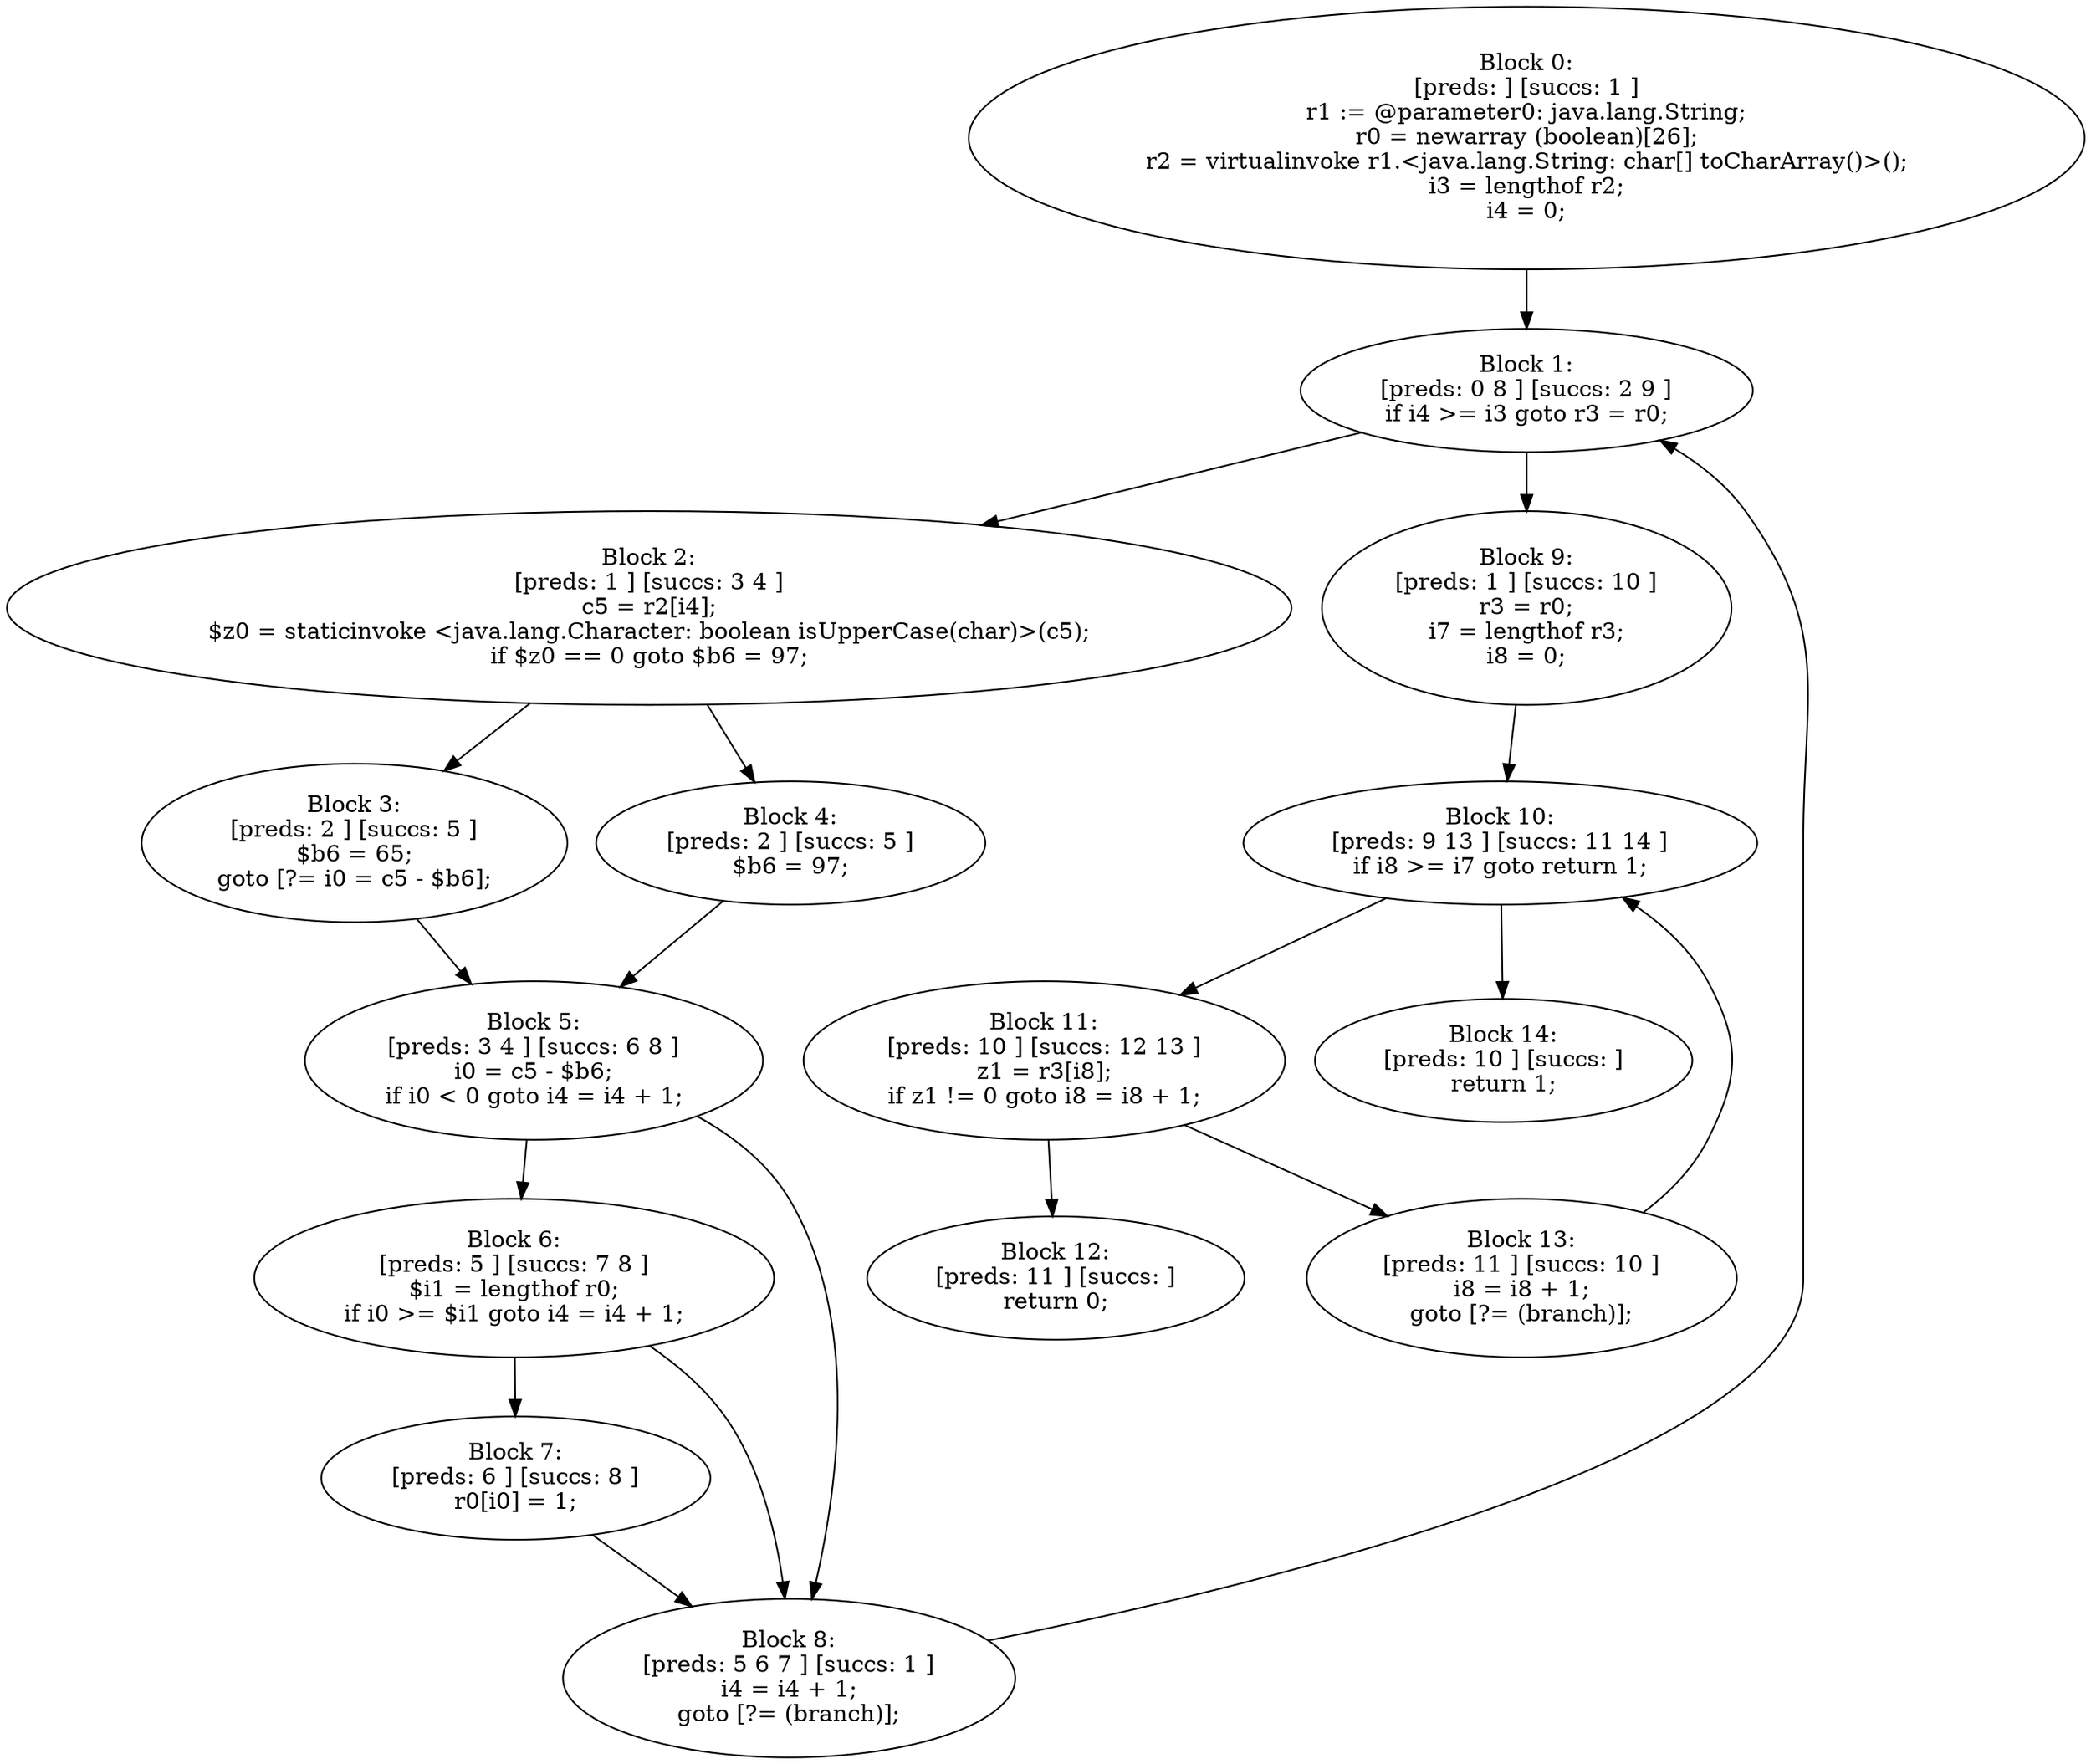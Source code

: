 digraph "unitGraph" {
    "Block 0:
[preds: ] [succs: 1 ]
r1 := @parameter0: java.lang.String;
r0 = newarray (boolean)[26];
r2 = virtualinvoke r1.<java.lang.String: char[] toCharArray()>();
i3 = lengthof r2;
i4 = 0;
"
    "Block 1:
[preds: 0 8 ] [succs: 2 9 ]
if i4 >= i3 goto r3 = r0;
"
    "Block 2:
[preds: 1 ] [succs: 3 4 ]
c5 = r2[i4];
$z0 = staticinvoke <java.lang.Character: boolean isUpperCase(char)>(c5);
if $z0 == 0 goto $b6 = 97;
"
    "Block 3:
[preds: 2 ] [succs: 5 ]
$b6 = 65;
goto [?= i0 = c5 - $b6];
"
    "Block 4:
[preds: 2 ] [succs: 5 ]
$b6 = 97;
"
    "Block 5:
[preds: 3 4 ] [succs: 6 8 ]
i0 = c5 - $b6;
if i0 < 0 goto i4 = i4 + 1;
"
    "Block 6:
[preds: 5 ] [succs: 7 8 ]
$i1 = lengthof r0;
if i0 >= $i1 goto i4 = i4 + 1;
"
    "Block 7:
[preds: 6 ] [succs: 8 ]
r0[i0] = 1;
"
    "Block 8:
[preds: 5 6 7 ] [succs: 1 ]
i4 = i4 + 1;
goto [?= (branch)];
"
    "Block 9:
[preds: 1 ] [succs: 10 ]
r3 = r0;
i7 = lengthof r3;
i8 = 0;
"
    "Block 10:
[preds: 9 13 ] [succs: 11 14 ]
if i8 >= i7 goto return 1;
"
    "Block 11:
[preds: 10 ] [succs: 12 13 ]
z1 = r3[i8];
if z1 != 0 goto i8 = i8 + 1;
"
    "Block 12:
[preds: 11 ] [succs: ]
return 0;
"
    "Block 13:
[preds: 11 ] [succs: 10 ]
i8 = i8 + 1;
goto [?= (branch)];
"
    "Block 14:
[preds: 10 ] [succs: ]
return 1;
"
    "Block 0:
[preds: ] [succs: 1 ]
r1 := @parameter0: java.lang.String;
r0 = newarray (boolean)[26];
r2 = virtualinvoke r1.<java.lang.String: char[] toCharArray()>();
i3 = lengthof r2;
i4 = 0;
"->"Block 1:
[preds: 0 8 ] [succs: 2 9 ]
if i4 >= i3 goto r3 = r0;
";
    "Block 1:
[preds: 0 8 ] [succs: 2 9 ]
if i4 >= i3 goto r3 = r0;
"->"Block 2:
[preds: 1 ] [succs: 3 4 ]
c5 = r2[i4];
$z0 = staticinvoke <java.lang.Character: boolean isUpperCase(char)>(c5);
if $z0 == 0 goto $b6 = 97;
";
    "Block 1:
[preds: 0 8 ] [succs: 2 9 ]
if i4 >= i3 goto r3 = r0;
"->"Block 9:
[preds: 1 ] [succs: 10 ]
r3 = r0;
i7 = lengthof r3;
i8 = 0;
";
    "Block 2:
[preds: 1 ] [succs: 3 4 ]
c5 = r2[i4];
$z0 = staticinvoke <java.lang.Character: boolean isUpperCase(char)>(c5);
if $z0 == 0 goto $b6 = 97;
"->"Block 3:
[preds: 2 ] [succs: 5 ]
$b6 = 65;
goto [?= i0 = c5 - $b6];
";
    "Block 2:
[preds: 1 ] [succs: 3 4 ]
c5 = r2[i4];
$z0 = staticinvoke <java.lang.Character: boolean isUpperCase(char)>(c5);
if $z0 == 0 goto $b6 = 97;
"->"Block 4:
[preds: 2 ] [succs: 5 ]
$b6 = 97;
";
    "Block 3:
[preds: 2 ] [succs: 5 ]
$b6 = 65;
goto [?= i0 = c5 - $b6];
"->"Block 5:
[preds: 3 4 ] [succs: 6 8 ]
i0 = c5 - $b6;
if i0 < 0 goto i4 = i4 + 1;
";
    "Block 4:
[preds: 2 ] [succs: 5 ]
$b6 = 97;
"->"Block 5:
[preds: 3 4 ] [succs: 6 8 ]
i0 = c5 - $b6;
if i0 < 0 goto i4 = i4 + 1;
";
    "Block 5:
[preds: 3 4 ] [succs: 6 8 ]
i0 = c5 - $b6;
if i0 < 0 goto i4 = i4 + 1;
"->"Block 6:
[preds: 5 ] [succs: 7 8 ]
$i1 = lengthof r0;
if i0 >= $i1 goto i4 = i4 + 1;
";
    "Block 5:
[preds: 3 4 ] [succs: 6 8 ]
i0 = c5 - $b6;
if i0 < 0 goto i4 = i4 + 1;
"->"Block 8:
[preds: 5 6 7 ] [succs: 1 ]
i4 = i4 + 1;
goto [?= (branch)];
";
    "Block 6:
[preds: 5 ] [succs: 7 8 ]
$i1 = lengthof r0;
if i0 >= $i1 goto i4 = i4 + 1;
"->"Block 7:
[preds: 6 ] [succs: 8 ]
r0[i0] = 1;
";
    "Block 6:
[preds: 5 ] [succs: 7 8 ]
$i1 = lengthof r0;
if i0 >= $i1 goto i4 = i4 + 1;
"->"Block 8:
[preds: 5 6 7 ] [succs: 1 ]
i4 = i4 + 1;
goto [?= (branch)];
";
    "Block 7:
[preds: 6 ] [succs: 8 ]
r0[i0] = 1;
"->"Block 8:
[preds: 5 6 7 ] [succs: 1 ]
i4 = i4 + 1;
goto [?= (branch)];
";
    "Block 8:
[preds: 5 6 7 ] [succs: 1 ]
i4 = i4 + 1;
goto [?= (branch)];
"->"Block 1:
[preds: 0 8 ] [succs: 2 9 ]
if i4 >= i3 goto r3 = r0;
";
    "Block 9:
[preds: 1 ] [succs: 10 ]
r3 = r0;
i7 = lengthof r3;
i8 = 0;
"->"Block 10:
[preds: 9 13 ] [succs: 11 14 ]
if i8 >= i7 goto return 1;
";
    "Block 10:
[preds: 9 13 ] [succs: 11 14 ]
if i8 >= i7 goto return 1;
"->"Block 11:
[preds: 10 ] [succs: 12 13 ]
z1 = r3[i8];
if z1 != 0 goto i8 = i8 + 1;
";
    "Block 10:
[preds: 9 13 ] [succs: 11 14 ]
if i8 >= i7 goto return 1;
"->"Block 14:
[preds: 10 ] [succs: ]
return 1;
";
    "Block 11:
[preds: 10 ] [succs: 12 13 ]
z1 = r3[i8];
if z1 != 0 goto i8 = i8 + 1;
"->"Block 12:
[preds: 11 ] [succs: ]
return 0;
";
    "Block 11:
[preds: 10 ] [succs: 12 13 ]
z1 = r3[i8];
if z1 != 0 goto i8 = i8 + 1;
"->"Block 13:
[preds: 11 ] [succs: 10 ]
i8 = i8 + 1;
goto [?= (branch)];
";
    "Block 13:
[preds: 11 ] [succs: 10 ]
i8 = i8 + 1;
goto [?= (branch)];
"->"Block 10:
[preds: 9 13 ] [succs: 11 14 ]
if i8 >= i7 goto return 1;
";
}

